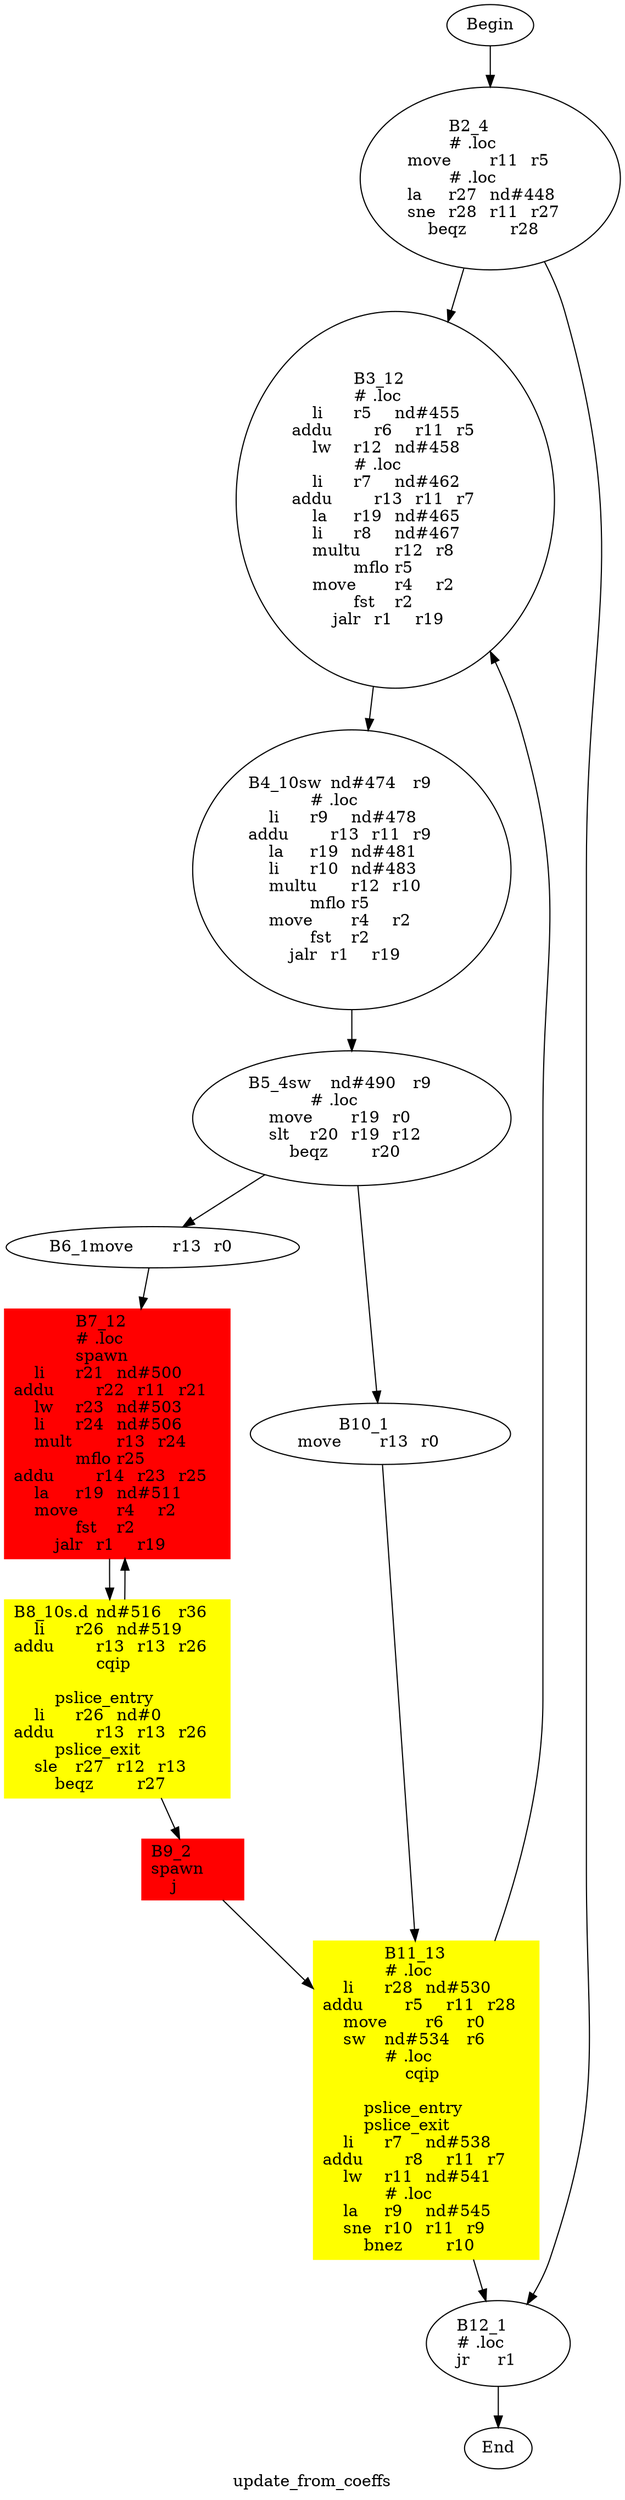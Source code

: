 digraph G{
	label = "update_from_coeffs"	style = "dashed";
	color = purple;
	Node0 [label = "Begin"];
	Node0 -> {Node2 }
	Node1 [label = "End"];
	Node1 -> {}
	Node2 [label = "B2_4	\n# .loc	\nmove	r11	r5	\n# .loc	\nla	r27	nd#448	\nsne	r28	r11	r27	\nbeqz	r28	\n"];
	Node2 -> {Node3 Node12 }
	Node3 [label = "B3_12	\n# .loc	\nli	r5	nd#455	\naddu	r6	r11	r5	\nlw	r12	nd#458	\n# .loc	\nli	r7	nd#462	\naddu	r13	r11	r7	\nla	r19	nd#465	\nli	r8	nd#467	\nmultu	r12	r8	\nmflo	r5	\nmove	r4	r2	\nfst	r2	\njalr	r1	r19	\n"];
	Node3 -> {Node4 }
	Node4 [label = "B4_10sw	nd#474	r9	\n# .loc	\nli	r9	nd#478	\naddu	r13	r11	r9	\nla	r19	nd#481	\nli	r10	nd#483	\nmultu	r12	r10	\nmflo	r5	\nmove	r4	r2	\nfst	r2	\njalr	r1	r19	\n"];
	Node4 -> {Node5 }
	Node5 [label = "B5_4sw	nd#490	r9	\n# .loc	\nmove	r19	r0	\nslt	r20	r19	r12	\nbeqz	r20	\n"];
	Node5 -> {Node6 Node10 }
	Node6 [label = "B6_1move	r13	r0	\n"];
	Node6 -> {Node7 }
	Node7 [label = "B7_12	\n# .loc	\nspawn	\nli	r21	nd#500	\naddu	r22	r11	r21	\nlw	r23	nd#503	\nli	r24	nd#506	\nmult	r13	r24	\nmflo	r25	\naddu	r14	r23	r25	\nla	r19	nd#511	\nmove	r4	r2	\nfst	r2	\njalr	r1	r19	\n"];
	Node7 -> {Node8 }
	Node8 [label = "B8_10s.d	nd#516	r36	\nli	r26	nd#519	\naddu	r13	r13	r26	\ncqip	\n	\npslice_entry	\nli	r26	nd#0	\naddu	r13	r13	r26	\npslice_exit	\nsle	r27	r12	r13	\nbeqz	r27	\n"];
	Node8 -> {Node9 Node7 }
	Node9 [label = "B9_2	\nspawn	\nj	\n"];
	Node9 -> {Node11 }
	Node10 [label = "B10_1	\nmove	r13	r0	\n"];
	Node10 -> {Node11 }
	Node11 [label = "B11_13	\n# .loc	\nli	r28	nd#530	\naddu	r5	r11	r28	\nmove	r6	r0	\nsw	nd#534	r6	\n# .loc	\ncqip	\n	\npslice_entry	\npslice_exit	\nli	r7	nd#538	\naddu	r8	r11	r7	\nlw	r11	nd#541	\n# .loc	\nla	r9	nd#545	\nsne	r10	r11	r9	\nbnez	r10	\n"];
	Node11 -> {Node12 Node3 }
	Node12 [label = "B12_1	\n# .loc	\njr	r1	\n"];
	Node12 -> {Node1 }
	Node7 [shape = box ,style=filled ,color=red];
	Node9 [shape = box ,style=filled ,color=red];
	Node8 [shape = polygon ,style=filled ,color=yellow];
	Node11 [shape = polygon ,style=filled ,color=yellow];
}
